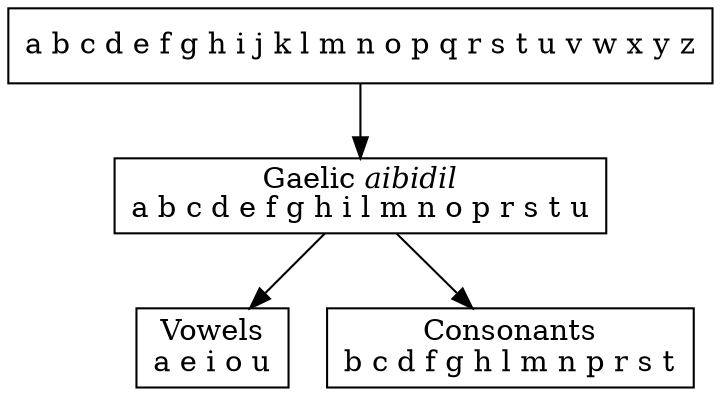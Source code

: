 digraph gaelic_consonants {
	node [shape = box];
	/* nodes */
	latin			[label="a b c d e f g h i j k l m n o p q r s t u v w x y z"];
	aibidil			[label=<Gaelic <i>aibidil</i><br/>a b c d e f g h i l m n o p r s t u>];
	vowels			[label="Vowels\na e i o u"];
	consonants		[label="Consonants\nb c d f g h l m n p r s t"];
	/* graph */
	latin -> aibidil;
	aibidil -> {vowels, consonants};
	/* layout */
	{rank=same; vowels, consonants}
}